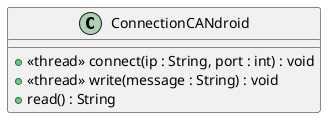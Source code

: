 @startuml

class ConnectionCANdroid 
{
+ <<thread>> connect(ip : String, port : int) : void
+ <<thread>> write(message : String) : void
+ read() : String
}

@enduml